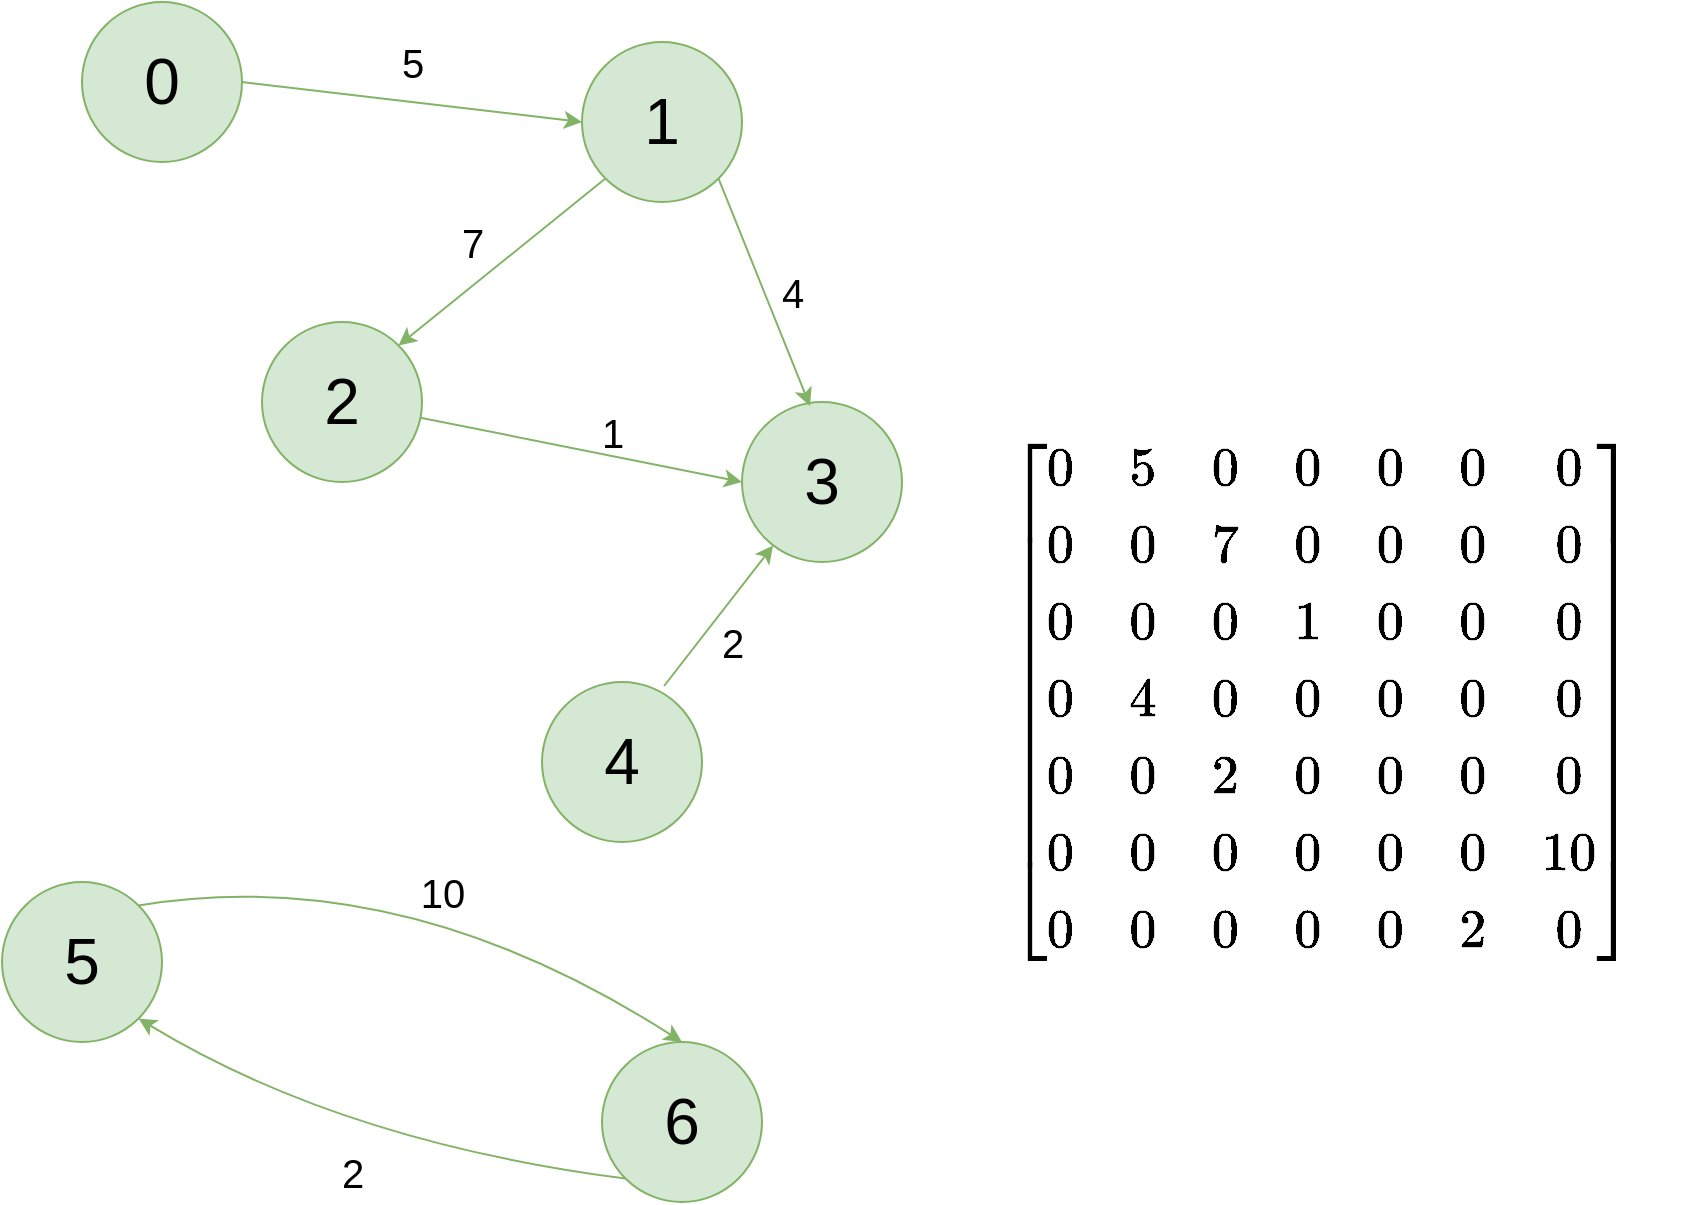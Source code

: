 <mxfile version="12.9.14" type="device"><diagram id="zc5cc-KYKOapmjfeLOTI" name="Page-1"><mxGraphModel dx="2062" dy="1122" grid="1" gridSize="10" guides="1" tooltips="1" connect="1" arrows="1" fold="1" page="1" pageScale="1" pageWidth="900" pageHeight="700" math="1" shadow="0"><root><mxCell id="0"/><mxCell id="1" parent="0"/><mxCell id="Cyln-WO00MLxLj5-Dd-5-1" value="5" style="ellipse;whiteSpace=wrap;html=1;aspect=fixed;fontSize=32;fillColor=#d5e8d4;strokeColor=#82b366;" vertex="1" parent="1"><mxGeometry x="40" y="470" width="80" height="80" as="geometry"/></mxCell><mxCell id="Cyln-WO00MLxLj5-Dd-5-2" value="4" style="ellipse;whiteSpace=wrap;html=1;aspect=fixed;fontSize=32;fillColor=#d5e8d4;strokeColor=#82b366;" vertex="1" parent="1"><mxGeometry x="310" y="370" width="80" height="80" as="geometry"/></mxCell><mxCell id="Cyln-WO00MLxLj5-Dd-5-3" value="3" style="ellipse;whiteSpace=wrap;html=1;aspect=fixed;fontSize=32;fillColor=#d5e8d4;strokeColor=#82b366;" vertex="1" parent="1"><mxGeometry x="410" y="230" width="80" height="80" as="geometry"/></mxCell><mxCell id="Cyln-WO00MLxLj5-Dd-5-4" value="2" style="ellipse;whiteSpace=wrap;html=1;aspect=fixed;fontSize=32;fillColor=#d5e8d4;strokeColor=#82b366;" vertex="1" parent="1"><mxGeometry x="170" y="190" width="80" height="80" as="geometry"/></mxCell><mxCell id="Cyln-WO00MLxLj5-Dd-5-5" value="1" style="ellipse;whiteSpace=wrap;html=1;aspect=fixed;fontSize=32;fillColor=#d5e8d4;strokeColor=#82b366;" vertex="1" parent="1"><mxGeometry x="330" y="50" width="80" height="80" as="geometry"/></mxCell><mxCell id="Cyln-WO00MLxLj5-Dd-5-6" value="0" style="ellipse;whiteSpace=wrap;html=1;aspect=fixed;fontSize=32;fillColor=#d5e8d4;strokeColor=#82b366;" vertex="1" parent="1"><mxGeometry x="80" y="30" width="80" height="80" as="geometry"/></mxCell><mxCell id="Cyln-WO00MLxLj5-Dd-5-7" value="6" style="ellipse;whiteSpace=wrap;html=1;aspect=fixed;fontSize=32;fillColor=#d5e8d4;strokeColor=#82b366;" vertex="1" parent="1"><mxGeometry x="340" y="550" width="80" height="80" as="geometry"/></mxCell><mxCell id="Cyln-WO00MLxLj5-Dd-5-8" value="" style="endArrow=classic;html=1;exitX=1;exitY=0.5;exitDx=0;exitDy=0;entryX=0;entryY=0.5;entryDx=0;entryDy=0;fontSize=32;fillColor=#d5e8d4;strokeColor=#82b366;" edge="1" parent="1" source="Cyln-WO00MLxLj5-Dd-5-6" target="Cyln-WO00MLxLj5-Dd-5-5"><mxGeometry width="50" height="50" relative="1" as="geometry"><mxPoint x="270" y="600" as="sourcePoint"/><mxPoint x="320" y="550" as="targetPoint"/></mxGeometry></mxCell><mxCell id="Cyln-WO00MLxLj5-Dd-5-9" value="" style="endArrow=classic;html=1;exitX=1;exitY=1;exitDx=0;exitDy=0;entryX=0.425;entryY=0.025;entryDx=0;entryDy=0;entryPerimeter=0;fontSize=32;fillColor=#d5e8d4;strokeColor=#82b366;" edge="1" parent="1" source="Cyln-WO00MLxLj5-Dd-5-5" target="Cyln-WO00MLxLj5-Dd-5-3"><mxGeometry width="50" height="50" relative="1" as="geometry"><mxPoint x="270" y="600" as="sourcePoint"/><mxPoint x="320" y="550" as="targetPoint"/></mxGeometry></mxCell><mxCell id="Cyln-WO00MLxLj5-Dd-5-10" value="" style="endArrow=classic;html=1;entryX=0;entryY=0.5;entryDx=0;entryDy=0;fontSize=32;fillColor=#d5e8d4;strokeColor=#82b366;" edge="1" parent="1" source="Cyln-WO00MLxLj5-Dd-5-4" target="Cyln-WO00MLxLj5-Dd-5-3"><mxGeometry width="50" height="50" relative="1" as="geometry"><mxPoint x="270" y="600" as="sourcePoint"/><mxPoint x="320" y="550" as="targetPoint"/></mxGeometry></mxCell><mxCell id="Cyln-WO00MLxLj5-Dd-5-11" value="" style="endArrow=classic;html=1;exitX=0;exitY=1;exitDx=0;exitDy=0;entryX=1;entryY=0;entryDx=0;entryDy=0;fontSize=32;fillColor=#d5e8d4;strokeColor=#82b366;" edge="1" parent="1" source="Cyln-WO00MLxLj5-Dd-5-5" target="Cyln-WO00MLxLj5-Dd-5-4"><mxGeometry width="50" height="50" relative="1" as="geometry"><mxPoint x="270" y="600" as="sourcePoint"/><mxPoint x="320" y="550" as="targetPoint"/></mxGeometry></mxCell><mxCell id="Cyln-WO00MLxLj5-Dd-5-12" value="" style="endArrow=classic;html=1;exitX=0.763;exitY=0.025;exitDx=0;exitDy=0;exitPerimeter=0;fontSize=32;fillColor=#d5e8d4;strokeColor=#82b366;" edge="1" parent="1" source="Cyln-WO00MLxLj5-Dd-5-2" target="Cyln-WO00MLxLj5-Dd-5-3"><mxGeometry width="50" height="50" relative="1" as="geometry"><mxPoint x="400" y="380" as="sourcePoint"/><mxPoint x="320" y="550" as="targetPoint"/></mxGeometry></mxCell><mxCell id="Cyln-WO00MLxLj5-Dd-5-13" value="" style="endArrow=classic;html=1;exitX=1;exitY=0;exitDx=0;exitDy=0;entryX=0.5;entryY=0;entryDx=0;entryDy=0;curved=1;fontSize=32;fillColor=#d5e8d4;strokeColor=#82b366;" edge="1" parent="1" source="Cyln-WO00MLxLj5-Dd-5-1" target="Cyln-WO00MLxLj5-Dd-5-7"><mxGeometry width="50" height="50" relative="1" as="geometry"><mxPoint x="210" y="500" as="sourcePoint"/><mxPoint x="260" y="450" as="targetPoint"/><Array as="points"><mxPoint x="240" y="460"/></Array></mxGeometry></mxCell><mxCell id="Cyln-WO00MLxLj5-Dd-5-14" value="" style="endArrow=classic;html=1;exitX=0;exitY=1;exitDx=0;exitDy=0;entryX=1;entryY=1;entryDx=0;entryDy=0;curved=1;fontSize=32;fillColor=#d5e8d4;strokeColor=#82b366;" edge="1" parent="1" source="Cyln-WO00MLxLj5-Dd-5-7" target="Cyln-WO00MLxLj5-Dd-5-1"><mxGeometry width="50" height="50" relative="1" as="geometry"><mxPoint x="220" y="630" as="sourcePoint"/><mxPoint x="270" y="580" as="targetPoint"/><Array as="points"><mxPoint x="210" y="600"/></Array></mxGeometry></mxCell><mxCell id="Cyln-WO00MLxLj5-Dd-5-18" value="&lt;font style=&quot;font-size: 23px&quot;&gt;$$\begin{bmatrix}&lt;br&gt;0 &amp;amp; 5 &amp;amp; 0 &amp;amp; 0 &amp;amp; 0 &amp;amp; 0 &amp;amp; 0 \\&amp;nbsp;&lt;br&gt;0 &amp;amp; 0 &amp;amp; 7 &amp;amp; 0 &amp;amp; 0 &amp;amp; 0 &amp;amp; 0 \\&amp;nbsp;&lt;br&gt;0 &amp;amp; 0 &amp;amp; 0 &amp;amp; 1 &amp;amp; 0 &amp;amp; 0 &amp;amp; 0 \\&amp;nbsp;&lt;br&gt;0 &amp;amp; 4 &amp;amp; 0 &amp;amp; 0 &amp;amp; 0 &amp;amp; 0 &amp;amp; 0 \\&amp;nbsp;&lt;br&gt;0 &amp;amp; 0 &amp;amp; 2 &amp;amp; 0 &amp;amp; 0 &amp;amp; 0 &amp;amp; 0 \\&amp;nbsp;&lt;br&gt;0 &amp;amp; 0 &amp;amp; 0 &amp;amp; 0 &amp;amp; 0 &amp;amp; 0 &amp;amp; 10 \\&amp;nbsp;&lt;br&gt;0 &amp;amp; 0 &amp;amp; 0 &amp;amp; 0 &amp;amp; 0 &amp;amp; 2 &amp;amp; 0&amp;nbsp;&lt;br&gt;\end{bmatrix}$$&lt;/font&gt;" style="rounded=0;whiteSpace=wrap;html=1;strokeColor=none;fillColor=none;" vertex="1" parent="1"><mxGeometry x="510" y="230" width="380" height="300" as="geometry"/></mxCell><mxCell id="Cyln-WO00MLxLj5-Dd-5-19" value="5" style="text;html=1;align=center;verticalAlign=middle;resizable=0;points=[];autosize=1;fontSize=20;" vertex="1" parent="1"><mxGeometry x="230" y="45" width="30" height="30" as="geometry"/></mxCell><mxCell id="Cyln-WO00MLxLj5-Dd-5-20" value="4" style="text;html=1;align=center;verticalAlign=middle;resizable=0;points=[];autosize=1;fontSize=20;" vertex="1" parent="1"><mxGeometry x="420" y="160" width="30" height="30" as="geometry"/></mxCell><mxCell id="Cyln-WO00MLxLj5-Dd-5-21" value="7" style="text;html=1;align=center;verticalAlign=middle;resizable=0;points=[];autosize=1;fontSize=20;" vertex="1" parent="1"><mxGeometry x="260" y="135" width="30" height="30" as="geometry"/></mxCell><mxCell id="Cyln-WO00MLxLj5-Dd-5-22" value="1" style="text;html=1;align=center;verticalAlign=middle;resizable=0;points=[];autosize=1;fontSize=20;" vertex="1" parent="1"><mxGeometry x="330" y="230" width="30" height="30" as="geometry"/></mxCell><mxCell id="Cyln-WO00MLxLj5-Dd-5-23" value="2" style="text;html=1;align=center;verticalAlign=middle;resizable=0;points=[];autosize=1;fontSize=20;" vertex="1" parent="1"><mxGeometry x="390" y="335" width="30" height="30" as="geometry"/></mxCell><mxCell id="Cyln-WO00MLxLj5-Dd-5-24" value="2" style="text;html=1;align=center;verticalAlign=middle;resizable=0;points=[];autosize=1;fontSize=20;" vertex="1" parent="1"><mxGeometry x="200" y="600" width="30" height="30" as="geometry"/></mxCell><mxCell id="Cyln-WO00MLxLj5-Dd-5-26" value="10" style="text;html=1;align=center;verticalAlign=middle;resizable=0;points=[];autosize=1;fontSize=20;" vertex="1" parent="1"><mxGeometry x="240" y="460" width="40" height="30" as="geometry"/></mxCell></root></mxGraphModel></diagram></mxfile>